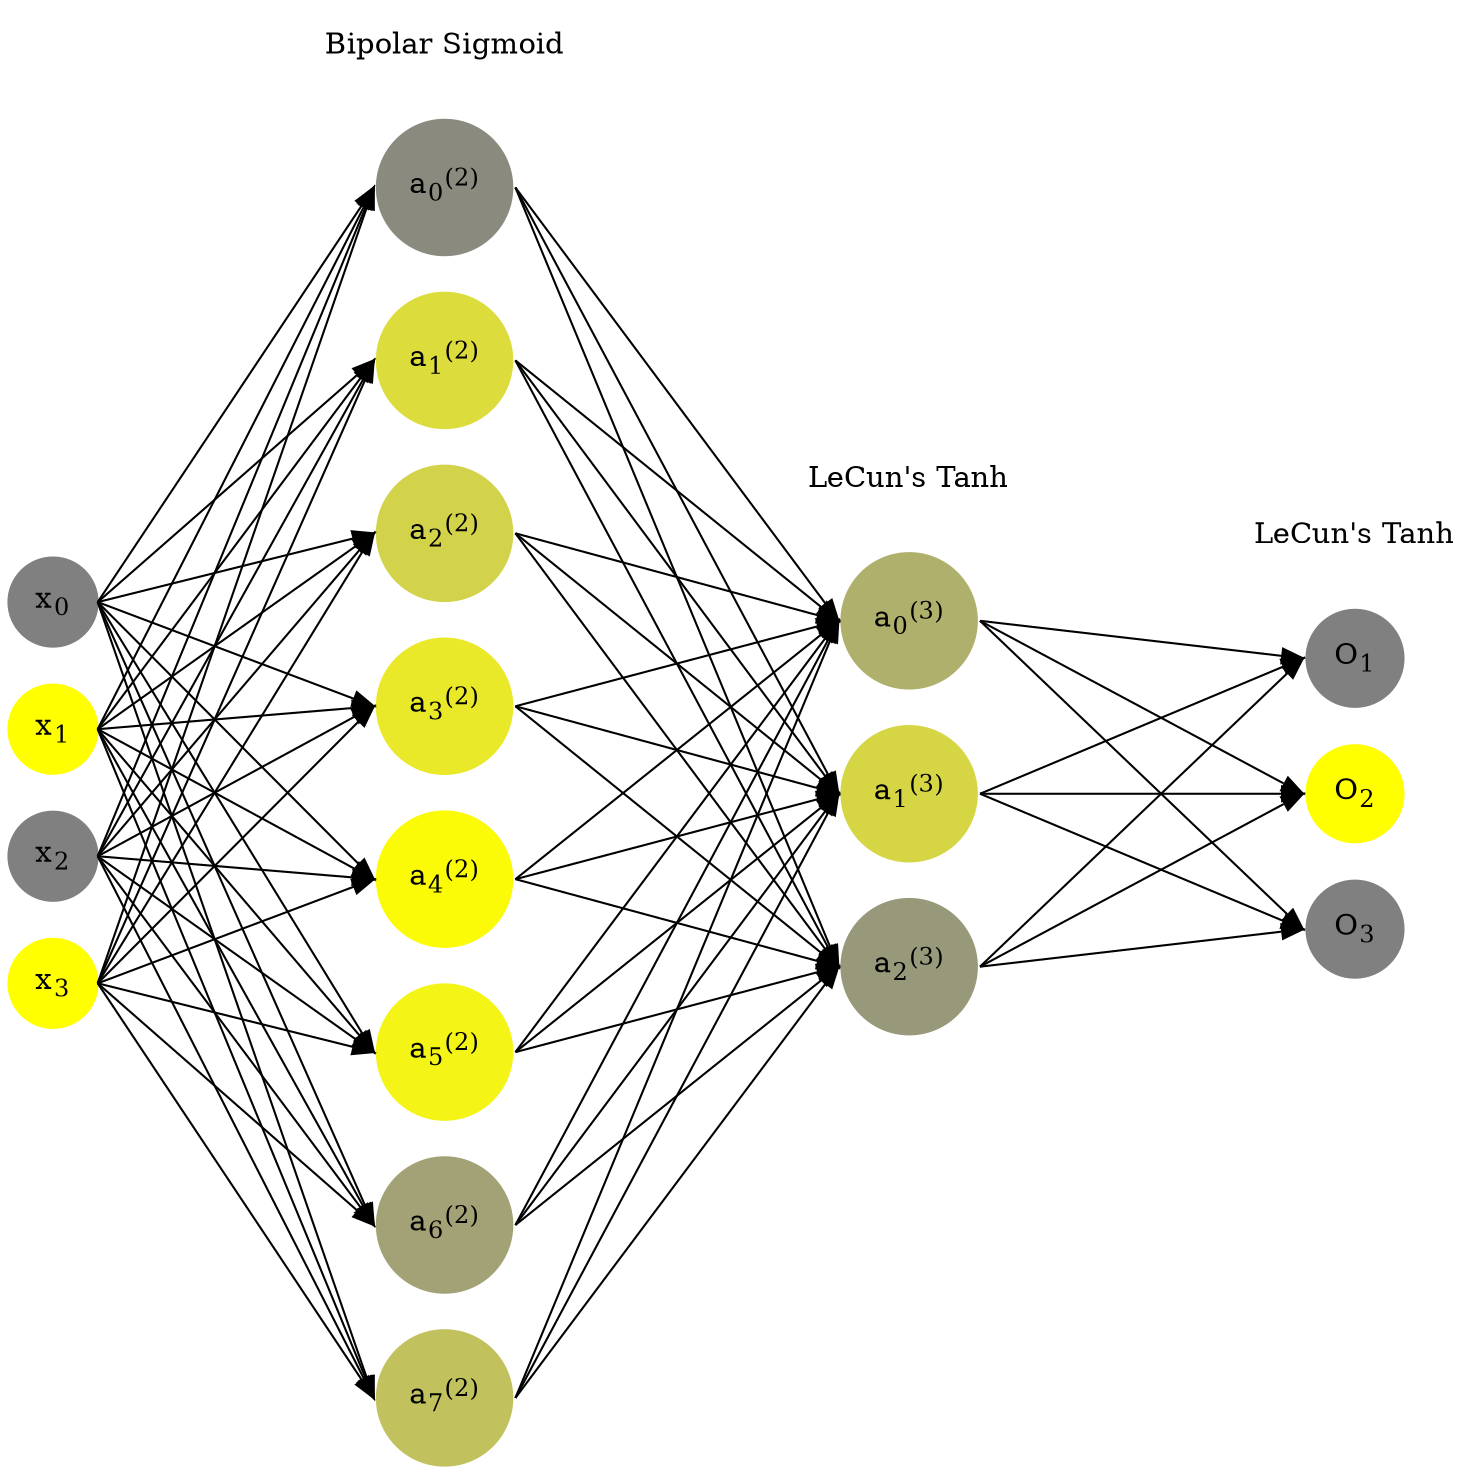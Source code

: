 digraph G {
	rankdir = LR;
	splines=false;
	edge[style=invis];
	ranksep= 1.4;
	{
	node [shape=circle, color="0.1667, 0.0, 0.5", style=filled, fillcolor="0.1667, 0.0, 0.5"];
	x0 [label=<x<sub>0</sub>>];
	}
	{
	node [shape=circle, color="0.1667, 1.0, 1.0", style=filled, fillcolor="0.1667, 1.0, 1.0"];
	x1 [label=<x<sub>1</sub>>];
	}
	{
	node [shape=circle, color="0.1667, 0.0, 0.5", style=filled, fillcolor="0.1667, 0.0, 0.5"];
	x2 [label=<x<sub>2</sub>>];
	}
	{
	node [shape=circle, color="0.1667, 1.0, 1.0", style=filled, fillcolor="0.1667, 1.0, 1.0"];
	x3 [label=<x<sub>3</sub>>];
	}
	{
	node [shape=circle, color="0.1667, 0.078536, 0.539268", style=filled, fillcolor="0.1667, 0.078536, 0.539268"];
	a02 [label=<a<sub>0</sub><sup>(2)</sup>>];
	}
	{
	node [shape=circle, color="0.1667, 0.723186, 0.861593", style=filled, fillcolor="0.1667, 0.723186, 0.861593"];
	a12 [label=<a<sub>1</sub><sup>(2)</sup>>];
	}
	{
	node [shape=circle, color="0.1667, 0.643042, 0.821521", style=filled, fillcolor="0.1667, 0.643042, 0.821521"];
	a22 [label=<a<sub>2</sub><sup>(2)</sup>>];
	}
	{
	node [shape=circle, color="0.1667, 0.824209, 0.912104", style=filled, fillcolor="0.1667, 0.824209, 0.912104"];
	a32 [label=<a<sub>3</sub><sup>(2)</sup>>];
	}
	{
	node [shape=circle, color="0.1667, 0.968251, 0.984126", style=filled, fillcolor="0.1667, 0.968251, 0.984126"];
	a42 [label=<a<sub>4</sub><sup>(2)</sup>>];
	}
	{
	node [shape=circle, color="0.1667, 0.908962, 0.954481", style=filled, fillcolor="0.1667, 0.908962, 0.954481"];
	a52 [label=<a<sub>5</sub><sup>(2)</sup>>];
	}
	{
	node [shape=circle, color="0.1667, 0.273400, 0.636700", style=filled, fillcolor="0.1667, 0.273400, 0.636700"];
	a62 [label=<a<sub>6</sub><sup>(2)</sup>>];
	}
	{
	node [shape=circle, color="0.1667, 0.509258, 0.754629", style=filled, fillcolor="0.1667, 0.509258, 0.754629"];
	a72 [label=<a<sub>7</sub><sup>(2)</sup>>];
	}
	{
	node [shape=circle, color="0.1667, 0.375280, 0.687640", style=filled, fillcolor="0.1667, 0.375280, 0.687640"];
	a03 [label=<a<sub>0</sub><sup>(3)</sup>>];
	}
	{
	node [shape=circle, color="0.1667, 0.675043, 0.837521", style=filled, fillcolor="0.1667, 0.675043, 0.837521"];
	a13 [label=<a<sub>1</sub><sup>(3)</sup>>];
	}
	{
	node [shape=circle, color="0.1667, 0.190653, 0.595327", style=filled, fillcolor="0.1667, 0.190653, 0.595327"];
	a23 [label=<a<sub>2</sub><sup>(3)</sup>>];
	}
	{
	node [shape=circle, color="0.1667, 0.0, 0.5", style=filled, fillcolor="0.1667, 0.0, 0.5"];
	O1 [label=<O<sub>1</sub>>];
	}
	{
	node [shape=circle, color="0.1667, 1.0, 1.0", style=filled, fillcolor="0.1667, 1.0, 1.0"];
	O2 [label=<O<sub>2</sub>>];
	}
	{
	node [shape=circle, color="0.1667, 0.0, 0.5", style=filled, fillcolor="0.1667, 0.0, 0.5"];
	O3 [label=<O<sub>3</sub>>];
	}
	{
	rank=same;
	x0->x1->x2->x3;
	}
	{
	rank=same;
	a02->a12->a22->a32->a42->a52->a62->a72;
	}
	{
	rank=same;
	a03->a13->a23;
	}
	{
	rank=same;
	O1->O2->O3;
	}
	l1 [shape=plaintext,label="Bipolar Sigmoid"];
	l1->a02;
	{rank=same; l1;a02};
	l2 [shape=plaintext,label="LeCun's Tanh"];
	l2->a03;
	{rank=same; l2;a03};
	l3 [shape=plaintext,label="LeCun's Tanh"];
	l3->O1;
	{rank=same; l3;O1};
edge[style=solid, tailport=e, headport=w];
	{x0;x1;x2;x3} -> {a02;a12;a22;a32;a42;a52;a62;a72};
	{a02;a12;a22;a32;a42;a52;a62;a72} -> {a03;a13;a23};
	{a03;a13;a23} -> {O1,O2,O3};
}